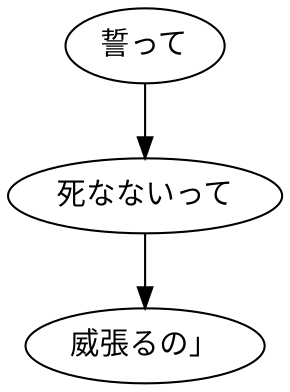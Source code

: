 digraph graph6763 {
	node0 [label="誓って"];
	node1 [label="死なないって"];
	node2 [label="威張るの」"];
	node0 -> node1;
	node1 -> node2;
}

